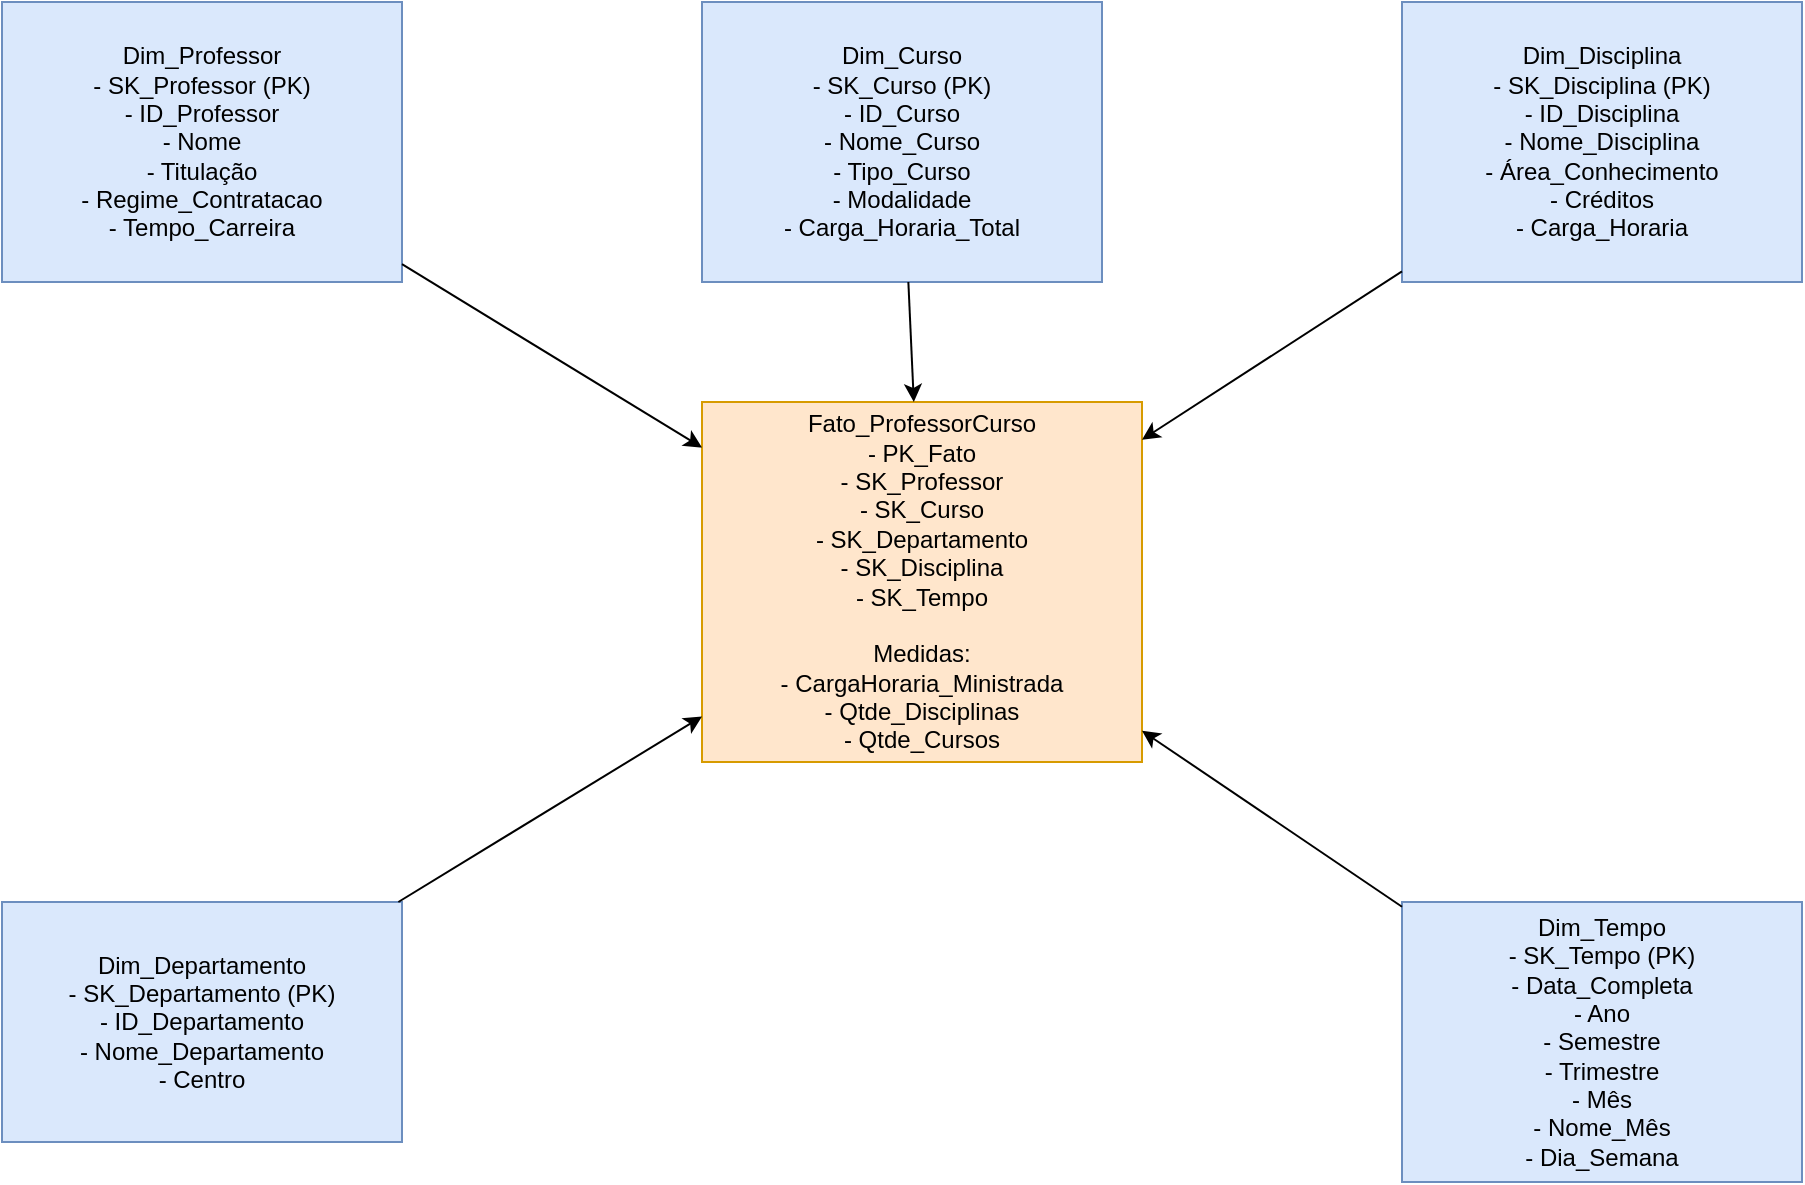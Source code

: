<mxfile>
  <diagram id="star-schema" name="Star Schema Professores">
    <mxGraphModel dx="1420" dy="794" grid="1" gridSize="10" guides="1" tooltips="1" connect="1" arrows="1" fold="1" page="1" pageScale="1" pageWidth="827" pageHeight="1169" math="0" shadow="0">
      <root>
        <mxCell id="0"/>
        <mxCell id="1" parent="0"/>

        <!-- Fato -->
        <mxCell id="Fato" value="Fato_ProfessorCurso&#xa;- PK_Fato&#xa;- SK_Professor&#xa;- SK_Curso&#xa;- SK_Departamento&#xa;- SK_Disciplina&#xa;- SK_Tempo&#xa;&#xa;Medidas:&#xa;- CargaHoraria_Ministrada&#xa;- Qtde_Disciplinas&#xa;- Qtde_Cursos" style="shape=rectangle;whiteSpace=wrap;html=1;fillColor=#ffe6cc;strokeColor=#d79b00;" vertex="1" parent="1">
          <mxGeometry x="400" y="250" width="220" height="180" as="geometry"/>
        </mxCell>

        <!-- Dimensões -->
        <mxCell id="Professor" value="Dim_Professor&#xa;- SK_Professor (PK)&#xa;- ID_Professor&#xa;- Nome&#xa;- Titulação&#xa;- Regime_Contratacao&#xa;- Tempo_Carreira" style="shape=rectangle;whiteSpace=wrap;html=1;fillColor=#dae8fc;strokeColor=#6c8ebf;" vertex="1" parent="1">
          <mxGeometry x="50" y="50" width="200" height="140" as="geometry"/>
        </mxCell>

        <mxCell id="Curso" value="Dim_Curso&#xa;- SK_Curso (PK)&#xa;- ID_Curso&#xa;- Nome_Curso&#xa;- Tipo_Curso&#xa;- Modalidade&#xa;- Carga_Horaria_Total" style="shape=rectangle;whiteSpace=wrap;html=1;fillColor=#dae8fc;strokeColor=#6c8ebf;" vertex="1" parent="1">
          <mxGeometry x="400" y="50" width="200" height="140" as="geometry"/>
        </mxCell>

        <mxCell id="Disciplina" value="Dim_Disciplina&#xa;- SK_Disciplina (PK)&#xa;- ID_Disciplina&#xa;- Nome_Disciplina&#xa;- Área_Conhecimento&#xa;- Créditos&#xa;- Carga_Horaria" style="shape=rectangle;whiteSpace=wrap;html=1;fillColor=#dae8fc;strokeColor=#6c8ebf;" vertex="1" parent="1">
          <mxGeometry x="750" y="50" width="200" height="140" as="geometry"/>
        </mxCell>

        <mxCell id="Departamento" value="Dim_Departamento&#xa;- SK_Departamento (PK)&#xa;- ID_Departamento&#xa;- Nome_Departamento&#xa;- Centro" style="shape=rectangle;whiteSpace=wrap;html=1;fillColor=#dae8fc;strokeColor=#6c8ebf;" vertex="1" parent="1">
          <mxGeometry x="50" y="500" width="200" height="120" as="geometry"/>
        </mxCell>

        <mxCell id="Tempo" value="Dim_Tempo&#xa;- SK_Tempo (PK)&#xa;- Data_Completa&#xa;- Ano&#xa;- Semestre&#xa;- Trimestre&#xa;- Mês&#xa;- Nome_Mês&#xa;- Dia_Semana" style="shape=rectangle;whiteSpace=wrap;html=1;fillColor=#dae8fc;strokeColor=#6c8ebf;" vertex="1" parent="1">
          <mxGeometry x="750" y="500" width="200" height="140" as="geometry"/>
        </mxCell>

        <!-- Conexões -->
        <mxCell id="edge1" edge="1" parent="1" source="Professor" target="Fato">
          <mxGeometry relative="1" as="geometry"/>
        </mxCell>
        <mxCell id="edge2" edge="1" parent="1" source="Curso" target="Fato">
          <mxGeometry relative="1" as="geometry"/>
        </mxCell>
        <mxCell id="edge3" edge="1" parent="1" source="Disciplina" target="Fato">
          <mxGeometry relative="1" as="geometry"/>
        </mxCell>
        <mxCell id="edge4" edge="1" parent="1" source="Departamento" target="Fato">
          <mxGeometry relative="1" as="geometry"/>
        </mxCell>
        <mxCell id="edge5" edge="1" parent="1" source="Tempo" target="Fato">
          <mxGeometry relative="1" as="geometry"/>
        </mxCell>
      </root>
    </mxGraphModel>
  </diagram>
</mxfile>
